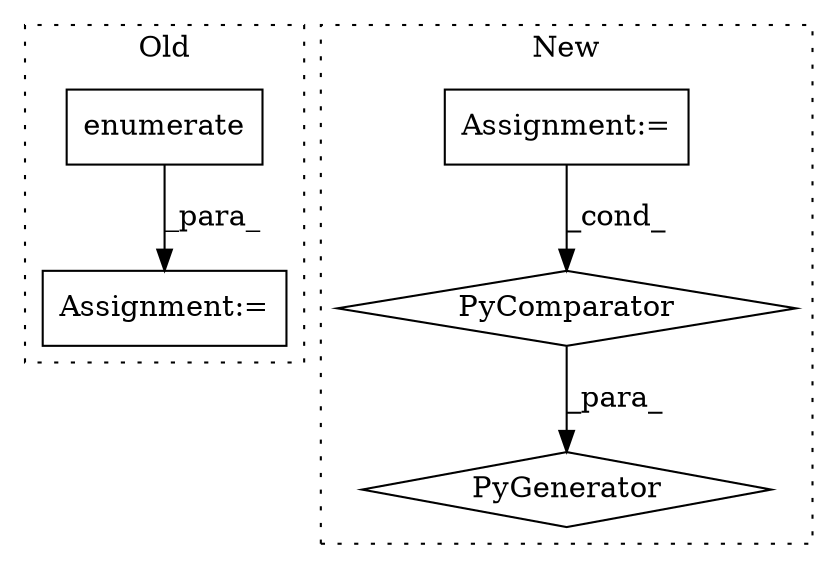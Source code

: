 digraph G {
subgraph cluster0 {
1 [label="enumerate" a="32" s="15817,15832" l="10,1" shape="box"];
4 [label="Assignment:=" a="7" s="15807" l="73" shape="box"];
label = "Old";
style="dotted";
}
subgraph cluster1 {
2 [label="PyGenerator" a="107" s="10812" l="166" shape="diamond"];
3 [label="Assignment:=" a="7" s="10927" l="45" shape="box"];
5 [label="PyComparator" a="113" s="10927" l="45" shape="diamond"];
label = "New";
style="dotted";
}
1 -> 4 [label="_para_"];
3 -> 5 [label="_cond_"];
5 -> 2 [label="_para_"];
}